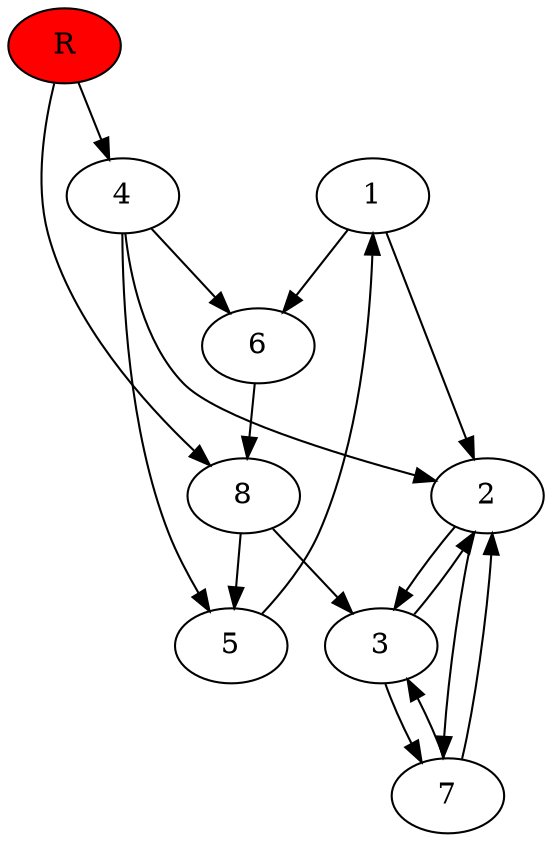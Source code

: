 digraph prb7635 {
	1
	2
	3
	4
	5
	6
	7
	8
	R [fillcolor="#ff0000" style=filled]
	1 -> 2
	1 -> 6
	2 -> 3
	2 -> 7
	3 -> 2
	3 -> 7
	4 -> 2
	4 -> 5
	4 -> 6
	5 -> 1
	6 -> 8
	7 -> 2
	7 -> 3
	8 -> 3
	8 -> 5
	R -> 4
	R -> 8
}
